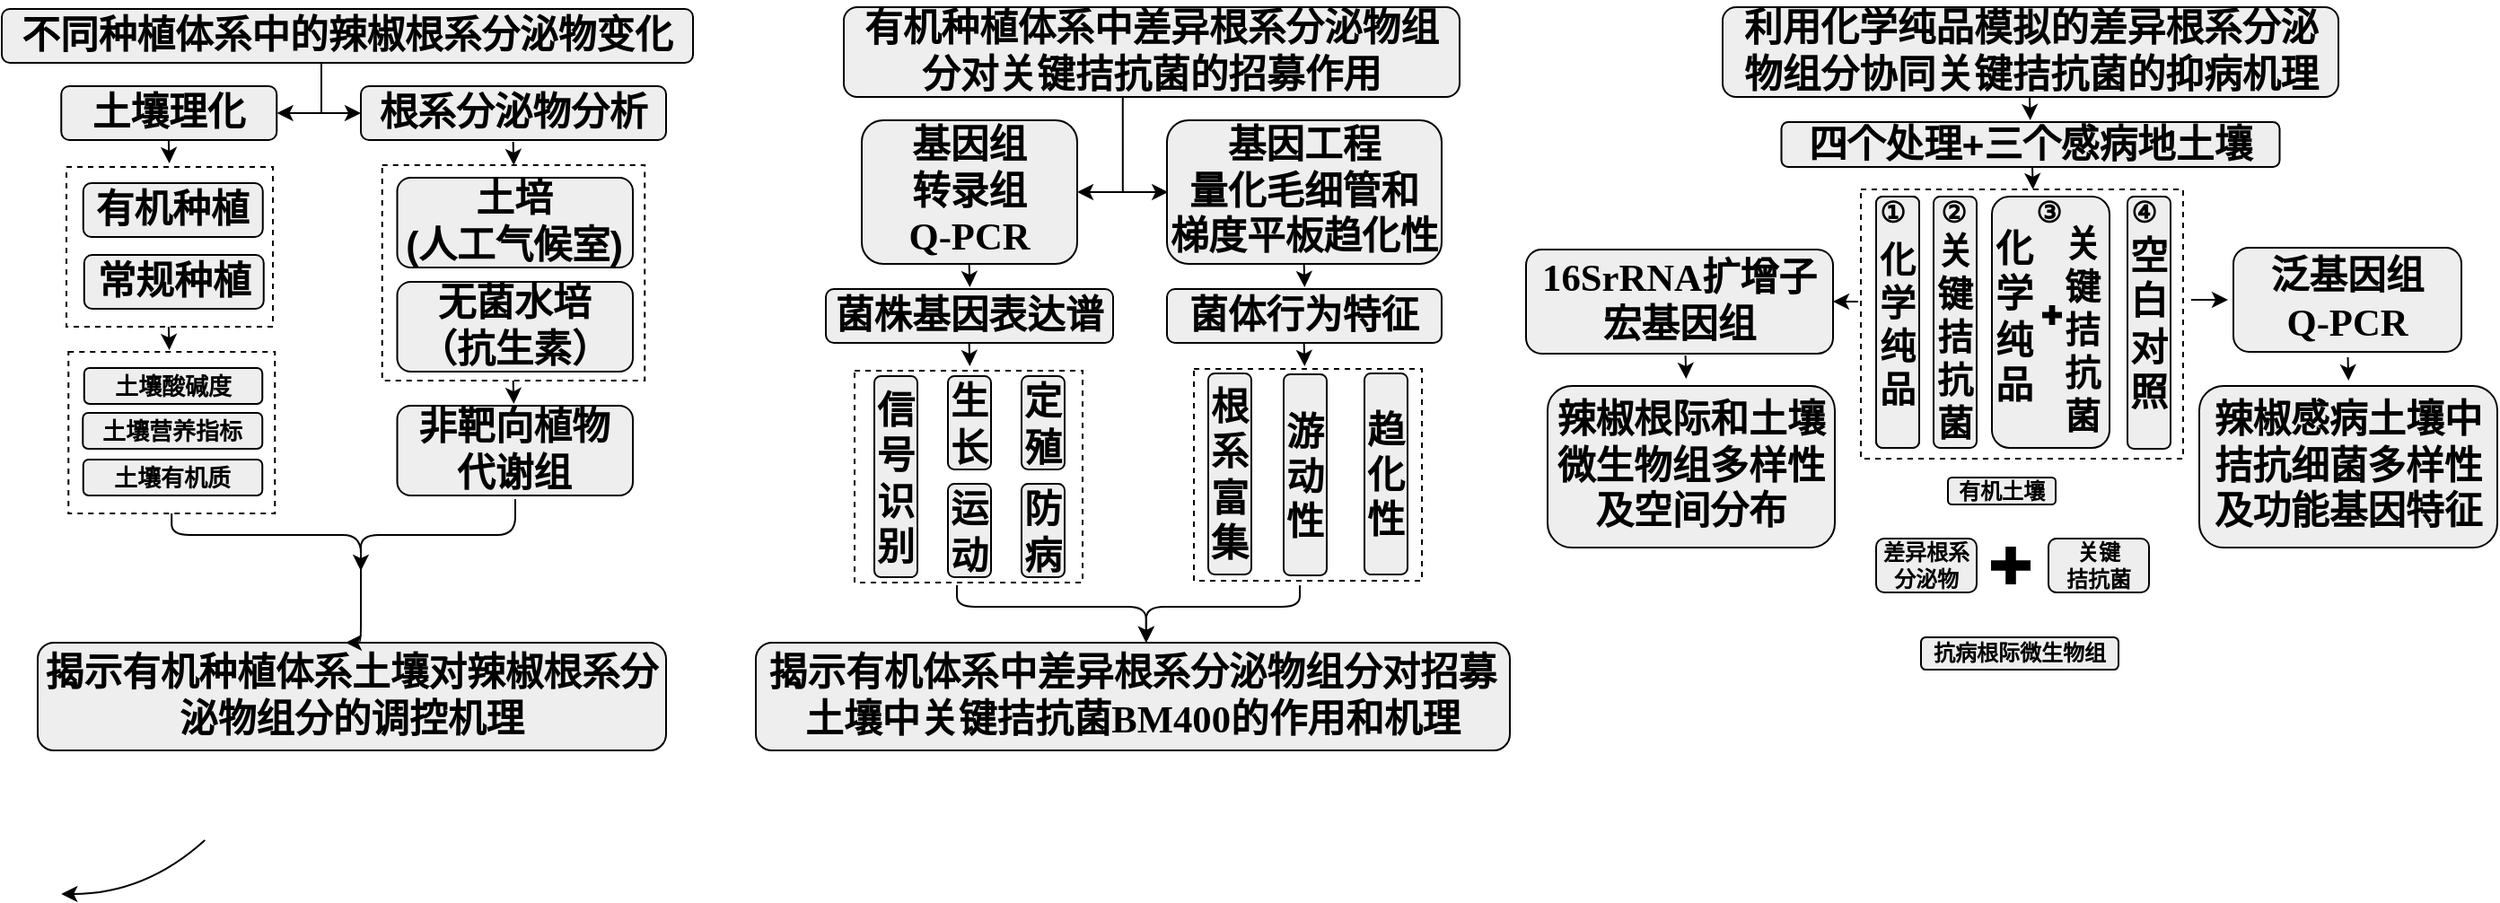 <mxfile version="14.4.3" type="github">
  <diagram id="QDtG73jCpwaWWLSm4ETX" name="第 1 页">
    <mxGraphModel dx="1808" dy="532" grid="1" gridSize="10" guides="1" tooltips="1" connect="1" arrows="1" fold="1" page="1" pageScale="1" pageWidth="827" pageHeight="1169" math="0" shadow="0">
      <root>
        <mxCell id="0" />
        <mxCell id="1" parent="0" />
        <mxCell id="WCuqPz3NQp58f8Igei0k-77" value="0" style="rounded=0;whiteSpace=wrap;html=1;fontFamily=Helvetica;fontSize=21;fontColor=#000000;dashed=1;" vertex="1" parent="1">
          <mxGeometry x="-136" y="510.5" width="127" height="118" as="geometry" />
        </mxCell>
        <mxCell id="WCuqPz3NQp58f8Igei0k-73" value="" style="rounded=0;whiteSpace=wrap;html=1;fontFamily=Helvetica;fontSize=21;fontColor=#000000;dashed=1;" vertex="1" parent="1">
          <mxGeometry x="-325" y="511.5" width="127" height="118" as="geometry" />
        </mxCell>
        <mxCell id="WCuqPz3NQp58f8Igei0k-45" value="" style="rounded=0;whiteSpace=wrap;html=1;fontFamily=Helvetica;fontSize=16;fontColor=#000000;dashed=1;" vertex="1" parent="1">
          <mxGeometry x="-588.12" y="397" width="146.24" height="120" as="geometry" />
        </mxCell>
        <mxCell id="WCuqPz3NQp58f8Igei0k-11" value="&lt;p style=&quot;margin-top: 0pt ; margin-bottom: 0pt ; margin-left: 0in ; direction: ltr ; unicode-bidi: embed ; word-break: normal&quot;&gt;&lt;span style=&quot;font-size: 16pt;&quot;&gt;土培&lt;/span&gt;&lt;/p&gt;&lt;span style=&quot;font-size: 21.333px;&quot;&gt;(人工气候室&lt;/span&gt;&lt;span style=&quot;font-size: 21.333px;&quot;&gt;)&lt;/span&gt;&lt;span style=&quot;font-size: 21.333px;&quot;&gt;&lt;br&gt;&lt;/span&gt;" style="whiteSpace=wrap;html=1;rounded=1;fillColor=#eeeeee;fontFamily=Helvetica;fontStyle=1;" vertex="1" parent="1">
          <mxGeometry x="-579.75" y="404" width="131.25" height="50" as="geometry" />
        </mxCell>
        <mxCell id="WCuqPz3NQp58f8Igei0k-33" value="" style="rounded=0;whiteSpace=wrap;html=1;fontFamily=Helvetica;fontSize=16;fontColor=#000000;dashed=1;" vertex="1" parent="1">
          <mxGeometry x="-762.87" y="501" width="115" height="90" as="geometry" />
        </mxCell>
        <mxCell id="WCuqPz3NQp58f8Igei0k-28" value="" style="rounded=0;whiteSpace=wrap;html=1;fontFamily=Helvetica;fontSize=16;fontColor=#000000;dashed=1;" vertex="1" parent="1">
          <mxGeometry x="-764" y="398" width="115" height="89" as="geometry" />
        </mxCell>
        <mxCell id="WCuqPz3NQp58f8Igei0k-4" value="" style="curved=1;endArrow=classic;html=1;fillColor=#eeeeee;fontFamily=Helvetica;fontStyle=1;" edge="1" parent="1">
          <mxGeometry width="50" height="50" relative="1" as="geometry">
            <mxPoint x="-686.87" y="773" as="sourcePoint" />
            <mxPoint x="-766.87" y="803" as="targetPoint" />
            <Array as="points">
              <mxPoint x="-720" y="803" />
            </Array>
          </mxGeometry>
        </mxCell>
        <mxCell id="WCuqPz3NQp58f8Igei0k-26" value="" style="edgeStyle=orthogonalEdgeStyle;rounded=0;orthogonalLoop=1;jettySize=auto;html=1;fontFamily=Helvetica;fontSize=16;fontColor=#000000;exitX=0.506;exitY=1.003;exitDx=0;exitDy=0;exitPerimeter=0;entryX=0;entryY=0.5;entryDx=0;entryDy=0;" edge="1" parent="1" target="WCuqPz3NQp58f8Igei0k-10">
          <mxGeometry relative="1" as="geometry">
            <mxPoint x="-622.19" y="323.09" as="sourcePoint" />
            <mxPoint x="-598" y="368" as="targetPoint" />
            <Array as="points">
              <mxPoint x="-615" y="323" />
              <mxPoint x="-615" y="313" />
              <mxPoint x="-622" y="313" />
              <mxPoint x="-622" y="368" />
            </Array>
          </mxGeometry>
        </mxCell>
        <mxCell id="WCuqPz3NQp58f8Igei0k-5" value="&lt;p style=&quot;margin-top: 0pt ; margin-bottom: 0pt ; margin-left: 0in ; direction: ltr ; unicode-bidi: embed ; word-break: normal&quot;&gt;&lt;span style=&quot;font-size: 16pt;&quot;&gt;不同&lt;/span&gt;&lt;span style=&quot;font-size: 16pt;&quot;&gt;种植&lt;/span&gt;&lt;span style=&quot;font-size: 16pt;&quot;&gt;体系中&lt;/span&gt;&lt;span style=&quot;font-size: 16pt;&quot;&gt;的&lt;/span&gt;&lt;span style=&quot;font-size: 16pt;&quot;&gt;辣椒&lt;/span&gt;&lt;span style=&quot;font-size: 16pt;&quot;&gt;根系分泌物&lt;/span&gt;&lt;span style=&quot;font-size: 16pt;&quot;&gt;变化&lt;/span&gt;&lt;/p&gt;" style="rounded=1;whiteSpace=wrap;html=1;fillColor=#eeeeee;spacing=2;fontFamily=Helvetica;fontStyle=1;" vertex="1" parent="1">
          <mxGeometry x="-800" y="310" width="385" height="30" as="geometry" />
        </mxCell>
        <mxCell id="WCuqPz3NQp58f8Igei0k-6" value="&lt;p style=&quot;margin-top: 0pt ; margin-bottom: 0pt ; margin-left: 0in ; direction: ltr ; unicode-bidi: embed ; word-break: normal&quot;&gt;&lt;span style=&quot;font-size: 16pt;&quot;&gt;土壤理化&lt;/span&gt;&lt;/p&gt;" style="whiteSpace=wrap;html=1;rounded=1;fillColor=#eeeeee;fontFamily=Helvetica;fontStyle=1;" vertex="1" parent="1">
          <mxGeometry x="-766.87" y="353" width="120" height="30" as="geometry" />
        </mxCell>
        <mxCell id="WCuqPz3NQp58f8Igei0k-8" value="&lt;p style=&quot;margin-top: 0pt ; margin-bottom: 0pt ; margin-left: 0in ; direction: ltr ; unicode-bidi: embed ; word-break: normal&quot;&gt;&lt;font style=&quot;font-size: 21.333px&quot;&gt;有机种植&lt;/font&gt;&lt;/p&gt;" style="whiteSpace=wrap;html=1;rounded=1;fillColor=#eeeeee;fontFamily=Helvetica;fontStyle=1;fontSize=11;" vertex="1" parent="1">
          <mxGeometry x="-754.62" y="407" width="100" height="30" as="geometry" />
        </mxCell>
        <mxCell id="WCuqPz3NQp58f8Igei0k-9" value="&lt;p style=&quot;margin-top: 0pt ; margin-bottom: 0pt ; margin-left: 0in ; direction: ltr ; unicode-bidi: embed ; word-break: normal&quot;&gt;&lt;font style=&quot;font-size: 21.333px&quot;&gt;常规种植&lt;/font&gt;&lt;/p&gt;" style="whiteSpace=wrap;html=1;rounded=1;fillColor=#eeeeee;fontFamily=Helvetica;fontStyle=1;fontSize=11;" vertex="1" parent="1">
          <mxGeometry x="-754.12" y="447" width="100" height="30" as="geometry" />
        </mxCell>
        <mxCell id="WCuqPz3NQp58f8Igei0k-10" value="&lt;p style=&quot;margin-top: 0pt ; margin-bottom: 0pt ; margin-left: 0in ; direction: ltr ; unicode-bidi: embed ; word-break: normal&quot;&gt;&lt;span style=&quot;font-size: 16pt&quot;&gt;根系分泌物分析&lt;/span&gt;&lt;/p&gt;" style="whiteSpace=wrap;html=1;rounded=1;fillColor=#eeeeee;fontFamily=Helvetica;fontStyle=1;" vertex="1" parent="1">
          <mxGeometry x="-600" y="353" width="170" height="30" as="geometry" />
        </mxCell>
        <mxCell id="WCuqPz3NQp58f8Igei0k-12" value="&lt;p style=&quot;margin-top: 0pt ; margin-bottom: 0pt ; margin-left: 0in ; direction: ltr ; unicode-bidi: embed ; word-break: normal&quot;&gt;&lt;span style=&quot;font-size: 16pt;&quot;&gt;无菌水培&lt;/span&gt;&lt;/p&gt;&lt;p style=&quot;margin-top: 0pt ; margin-bottom: 0pt ; margin-left: 0in ; direction: ltr ; unicode-bidi: embed ; word-break: normal&quot;&gt;&lt;span style=&quot;font-size: 16pt;&quot;&gt;（抗生素）&lt;/span&gt;&lt;/p&gt;" style="whiteSpace=wrap;html=1;rounded=1;fillColor=#eeeeee;fontFamily=Helvetica;fontStyle=1;" vertex="1" parent="1">
          <mxGeometry x="-579.75" y="462" width="131.25" height="50" as="geometry" />
        </mxCell>
        <mxCell id="WCuqPz3NQp58f8Igei0k-13" value="&lt;p style=&quot;margin-top: 0pt ; margin-bottom: 0pt ; margin-left: 0in ; direction: ltr ; unicode-bidi: embed ; word-break: normal&quot;&gt;&lt;span style=&quot;font-size: 16pt&quot;&gt;非靶向&lt;/span&gt;&lt;span style=&quot;font-size: 16pt&quot;&gt;植物&lt;/span&gt;&lt;/p&gt;&lt;p style=&quot;margin-top: 0pt ; margin-bottom: 0pt ; margin-left: 0in ; direction: ltr ; unicode-bidi: embed ; word-break: normal&quot;&gt;&lt;span style=&quot;font-size: 16pt&quot;&gt;代谢组&lt;/span&gt;&lt;/p&gt;" style="whiteSpace=wrap;html=1;rounded=1;fillColor=#eeeeee;fontFamily=Helvetica;fontStyle=1;" vertex="1" parent="1">
          <mxGeometry x="-579.75" y="531" width="131.25" height="50" as="geometry" />
        </mxCell>
        <mxCell id="WCuqPz3NQp58f8Igei0k-14" value="&lt;p style=&quot;margin-top: 0pt ; margin-bottom: 0pt ; margin-left: 0in ; direction: ltr ; unicode-bidi: embed ; word-break: normal&quot;&gt;&lt;span style=&quot;font-size: 16pt&quot;&gt;揭示有机种植体系土壤对辣椒根系分泌物组分的调控机理&lt;/span&gt;&lt;/p&gt;" style="whiteSpace=wrap;html=1;rounded=1;fillColor=#eeeeee;fontFamily=Helvetica;fontStyle=1;" vertex="1" parent="1">
          <mxGeometry x="-780" y="663" width="350" height="60" as="geometry" />
        </mxCell>
        <mxCell id="WCuqPz3NQp58f8Igei0k-15" value="&lt;p style=&quot;margin-top: 0pt ; margin-bottom: 0pt ; margin-left: 0in ; direction: ltr ; unicode-bidi: embed ; word-break: normal&quot;&gt;&lt;span style=&quot;font-size: 13px; text-align: left;&quot;&gt;土壤酸碱度&lt;/span&gt;&lt;br&gt;&lt;/p&gt;" style="whiteSpace=wrap;html=1;rounded=1;fillColor=#eeeeee;fontFamily=Helvetica;fontStyle=1;" vertex="1" parent="1">
          <mxGeometry x="-754.12" y="510" width="99.25" height="20" as="geometry" />
        </mxCell>
        <mxCell id="WCuqPz3NQp58f8Igei0k-16" value="&lt;span style=&quot;font-size: 13px; text-align: left;&quot;&gt;土壤营养指标&lt;/span&gt;" style="whiteSpace=wrap;html=1;rounded=1;fillColor=#eeeeee;fontFamily=Helvetica;fontStyle=1;" vertex="1" parent="1">
          <mxGeometry x="-754.87" y="535" width="100" height="20" as="geometry" />
        </mxCell>
        <mxCell id="WCuqPz3NQp58f8Igei0k-17" value="&lt;span style=&quot;font-size: 13px; text-align: left;&quot;&gt;土壤有机质&lt;/span&gt;" style="whiteSpace=wrap;html=1;rounded=1;fillColor=#eeeeee;fontFamily=Helvetica;fontStyle=1;" vertex="1" parent="1">
          <mxGeometry x="-754.62" y="561" width="99.75" height="20" as="geometry" />
        </mxCell>
        <mxCell id="WCuqPz3NQp58f8Igei0k-27" value="" style="endArrow=classic;html=1;fontFamily=Helvetica;fontSize=16;fontColor=#000000;entryX=1.018;entryY=0.566;entryDx=0;entryDy=0;entryPerimeter=0;" edge="1" parent="1">
          <mxGeometry width="50" height="50" relative="1" as="geometry">
            <mxPoint x="-612" y="368" as="sourcePoint" />
            <mxPoint x="-646.71" y="367.98" as="targetPoint" />
            <Array as="points">
              <mxPoint x="-632" y="368" />
            </Array>
          </mxGeometry>
        </mxCell>
        <mxCell id="WCuqPz3NQp58f8Igei0k-46" value="" style="endArrow=classic;html=1;fontFamily=Helvetica;fontSize=16;fontColor=#000000;exitX=0.5;exitY=1;exitDx=0;exitDy=0;entryX=0.5;entryY=0;entryDx=0;entryDy=0;" edge="1" parent="1">
          <mxGeometry width="50" height="50" relative="1" as="geometry">
            <mxPoint x="-515.19" y="384" as="sourcePoint" />
            <mxPoint x="-514.82" y="397" as="targetPoint" />
          </mxGeometry>
        </mxCell>
        <mxCell id="WCuqPz3NQp58f8Igei0k-51" value="" style="endArrow=classic;html=1;fontFamily=Helvetica;fontSize=16;fontColor=#000000;exitX=0.5;exitY=1;exitDx=0;exitDy=0;entryX=0.5;entryY=0;entryDx=0;entryDy=0;" edge="1" parent="1">
          <mxGeometry width="50" height="50" relative="1" as="geometry">
            <mxPoint x="-707.06" y="383" as="sourcePoint" />
            <mxPoint x="-706.69" y="396" as="targetPoint" />
          </mxGeometry>
        </mxCell>
        <mxCell id="WCuqPz3NQp58f8Igei0k-52" value="" style="endArrow=classic;html=1;fontFamily=Helvetica;fontSize=16;fontColor=#000000;exitX=0.5;exitY=1;exitDx=0;exitDy=0;entryX=0.5;entryY=0;entryDx=0;entryDy=0;" edge="1" parent="1">
          <mxGeometry width="50" height="50" relative="1" as="geometry">
            <mxPoint x="-707.06" y="487" as="sourcePoint" />
            <mxPoint x="-706.69" y="500" as="targetPoint" />
          </mxGeometry>
        </mxCell>
        <mxCell id="WCuqPz3NQp58f8Igei0k-53" value="" style="endArrow=classic;html=1;fontFamily=Helvetica;fontSize=16;fontColor=#000000;exitX=0.5;exitY=1;exitDx=0;exitDy=0;entryX=0.5;entryY=0;entryDx=0;entryDy=0;" edge="1" parent="1">
          <mxGeometry width="50" height="50" relative="1" as="geometry">
            <mxPoint x="-515.18" y="517" as="sourcePoint" />
            <mxPoint x="-514.81" y="530" as="targetPoint" />
          </mxGeometry>
        </mxCell>
        <mxCell id="WCuqPz3NQp58f8Igei0k-56" value="" style="edgeStyle=segmentEdgeStyle;endArrow=classic;html=1;fontFamily=Helvetica;fontSize=11;fontColor=#000000;entryX=0.49;entryY=0;entryDx=0;entryDy=0;entryPerimeter=0;" edge="1" parent="1" source="WCuqPz3NQp58f8Igei0k-33" target="WCuqPz3NQp58f8Igei0k-14">
          <mxGeometry width="50" height="50" relative="1" as="geometry">
            <mxPoint x="-680" y="613" as="sourcePoint" />
            <mxPoint x="-610" y="613" as="targetPoint" />
            <Array as="points">
              <mxPoint x="-705" y="603" />
              <mxPoint x="-600" y="603" />
            </Array>
          </mxGeometry>
        </mxCell>
        <mxCell id="WCuqPz3NQp58f8Igei0k-57" value="" style="edgeStyle=segmentEdgeStyle;endArrow=classic;html=1;fontFamily=Helvetica;fontSize=11;fontColor=#000000;" edge="1" parent="1">
          <mxGeometry width="50" height="50" relative="1" as="geometry">
            <mxPoint x="-514" y="583" as="sourcePoint" />
            <mxPoint x="-600" y="623" as="targetPoint" />
            <Array as="points">
              <mxPoint x="-514" y="603" />
              <mxPoint x="-600" y="603" />
            </Array>
          </mxGeometry>
        </mxCell>
        <mxCell id="WCuqPz3NQp58f8Igei0k-58" value="&lt;p style=&quot;margin-top: 0pt ; margin-bottom: 0pt ; margin-left: 0in ; direction: ltr ; unicode-bidi: embed ; word-break: normal&quot;&gt;&lt;span style=&quot;font-size: 16pt&quot;&gt;有机种植体系中&lt;/span&gt;&lt;span style=&quot;font-size: 16pt&quot;&gt;差异根系分泌物组分对关键拮抗菌&lt;/span&gt;&lt;span style=&quot;font-size: 16pt&quot;&gt;的招募作用&lt;/span&gt;&lt;/p&gt;" style="rounded=1;whiteSpace=wrap;html=1;fillColor=#eeeeee;spacing=2;fontFamily=Helvetica;fontStyle=1;" vertex="1" parent="1">
          <mxGeometry x="-331" y="309" width="343" height="50" as="geometry" />
        </mxCell>
        <mxCell id="WCuqPz3NQp58f8Igei0k-59" value="&lt;p style=&quot;margin-top: 0pt ; margin-bottom: 0pt ; margin-left: 0in ; direction: ltr ; unicode-bidi: embed ; word-break: normal&quot;&gt;&lt;span style=&quot;font-size: 16pt&quot;&gt;基因组&lt;/span&gt;&lt;/p&gt;&lt;p style=&quot;margin-top: 0pt ; margin-bottom: 0pt ; margin-left: 0in ; direction: ltr ; unicode-bidi: embed ; word-break: normal&quot;&gt;&lt;span style=&quot;font-size: 16pt&quot;&gt;转录&lt;/span&gt;&lt;span style=&quot;font-size: 16pt&quot;&gt;组&lt;/span&gt;&lt;/p&gt;&lt;p style=&quot;margin-top: 0pt ; margin-bottom: 0pt ; margin-left: 0in ; direction: ltr ; unicode-bidi: embed ; word-break: normal&quot;&gt;&lt;span style=&quot;font-size: 16pt ; font-family: &amp;#34;等线 (正文)&amp;#34;&quot;&gt;Q-PCR&lt;/span&gt;&lt;/p&gt;" style="rounded=1;whiteSpace=wrap;html=1;fillColor=#eeeeee;spacing=2;fontFamily=Helvetica;fontStyle=1;" vertex="1" parent="1">
          <mxGeometry x="-321" y="372" width="120" height="80" as="geometry" />
        </mxCell>
        <mxCell id="WCuqPz3NQp58f8Igei0k-60" value="&lt;p style=&quot;margin-top: 0pt ; margin-bottom: 0pt ; margin-left: 0in ; direction: ltr ; unicode-bidi: embed ; word-break: normal&quot;&gt;&lt;span style=&quot;font-size: 16pt&quot;&gt;菌株基因表达谱&lt;/span&gt;&lt;/p&gt;" style="rounded=1;whiteSpace=wrap;html=1;fillColor=#eeeeee;spacing=2;fontFamily=Helvetica;fontStyle=1;" vertex="1" parent="1">
          <mxGeometry x="-341" y="466" width="160" height="30" as="geometry" />
        </mxCell>
        <mxCell id="WCuqPz3NQp58f8Igei0k-61" value="&lt;p style=&quot;margin-top: 0pt; margin-bottom: 0pt; margin-left: 0in; direction: ltr; unicode-bidi: embed; word-break: normal; font-size: 21px;&quot;&gt;&lt;font style=&quot;font-size: 21px;&quot;&gt;信号识别&lt;/font&gt;&lt;/p&gt;" style="rounded=1;whiteSpace=wrap;html=1;fillColor=#eeeeee;spacing=2;fontFamily=Helvetica;fontStyle=1;fontSize=21;" vertex="1" parent="1">
          <mxGeometry x="-314" y="514.5" width="24" height="112" as="geometry" />
        </mxCell>
        <mxCell id="WCuqPz3NQp58f8Igei0k-62" value="&lt;p style=&quot;margin-top: 0pt; margin-bottom: 0pt; margin-left: 0in; direction: ltr; unicode-bidi: embed; word-break: normal; font-size: 21px;&quot;&gt;&lt;font style=&quot;font-size: 21px;&quot;&gt;生长&lt;/font&gt;&lt;/p&gt;" style="rounded=1;whiteSpace=wrap;html=1;fillColor=#eeeeee;spacing=2;fontFamily=Helvetica;fontStyle=1;fontSize=21;" vertex="1" parent="1">
          <mxGeometry x="-273" y="514.5" width="24" height="52" as="geometry" />
        </mxCell>
        <mxCell id="WCuqPz3NQp58f8Igei0k-63" value="&lt;p style=&quot;margin-top: 0pt; margin-bottom: 0pt; margin-left: 0in; direction: ltr; unicode-bidi: embed; word-break: normal; font-size: 21px;&quot;&gt;&lt;span style=&quot;font-size: 21px;&quot;&gt;运动&lt;/span&gt;&lt;/p&gt;" style="rounded=1;whiteSpace=wrap;html=1;fillColor=#eeeeee;spacing=2;fontFamily=Helvetica;fontStyle=1;fontSize=21;" vertex="1" parent="1">
          <mxGeometry x="-273" y="574.5" width="24" height="52" as="geometry" />
        </mxCell>
        <mxCell id="WCuqPz3NQp58f8Igei0k-64" value="&lt;p style=&quot;margin-top: 0pt; margin-bottom: 0pt; margin-left: 0in; direction: ltr; unicode-bidi: embed; word-break: normal; font-size: 21px;&quot;&gt;&lt;font style=&quot;font-size: 21px;&quot;&gt;定殖&lt;/font&gt;&lt;/p&gt;" style="rounded=1;whiteSpace=wrap;html=1;fillColor=#eeeeee;spacing=2;fontFamily=Helvetica;fontStyle=1;fontSize=21;" vertex="1" parent="1">
          <mxGeometry x="-232" y="514.5" width="24" height="52" as="geometry" />
        </mxCell>
        <mxCell id="WCuqPz3NQp58f8Igei0k-65" value="&lt;p style=&quot;margin-top: 0pt; margin-bottom: 0pt; margin-left: 0in; direction: ltr; unicode-bidi: embed; word-break: normal; font-size: 21px;&quot;&gt;&lt;span style=&quot;font-size: 21px;&quot;&gt;防病&lt;/span&gt;&lt;/p&gt;" style="rounded=1;whiteSpace=wrap;html=1;fillColor=#eeeeee;spacing=2;fontFamily=Helvetica;fontStyle=1;fontSize=21;" vertex="1" parent="1">
          <mxGeometry x="-232" y="574.5" width="24" height="52" as="geometry" />
        </mxCell>
        <mxCell id="WCuqPz3NQp58f8Igei0k-66" value="&lt;p style=&quot;margin-top: 0pt ; margin-bottom: 0pt ; margin-left: 0in ; direction: ltr ; unicode-bidi: embed ; word-break: normal&quot;&gt;&lt;span style=&quot;font-size: 16pt&quot;&gt;基因工程&lt;/span&gt;&lt;/p&gt;&lt;p style=&quot;margin-top: 0pt ; margin-bottom: 0pt ; margin-left: 0in ; direction: ltr ; unicode-bidi: embed ; word-break: normal&quot;&gt;&lt;span style=&quot;font-size: 16pt&quot;&gt;量化毛细管&lt;/span&gt;&lt;span style=&quot;font-size: 16pt&quot;&gt;和&lt;/span&gt;&lt;/p&gt;&lt;p style=&quot;margin-top: 0pt ; margin-bottom: 0pt ; margin-left: 0in ; direction: ltr ; unicode-bidi: embed ; word-break: normal&quot;&gt;&lt;span style=&quot;font-size: 16pt&quot;&gt;梯度平板&lt;/span&gt;&lt;span style=&quot;font-size: 16pt&quot;&gt;趋化性&lt;/span&gt;&lt;/p&gt;" style="rounded=1;whiteSpace=wrap;html=1;fillColor=#eeeeee;spacing=2;fontFamily=Helvetica;fontStyle=1;" vertex="1" parent="1">
          <mxGeometry x="-151" y="372" width="153" height="80" as="geometry" />
        </mxCell>
        <mxCell id="WCuqPz3NQp58f8Igei0k-67" value="&lt;p style=&quot;margin-top: 0pt ; margin-bottom: 0pt ; margin-left: 0in ; direction: ltr ; unicode-bidi: embed ; word-break: normal&quot;&gt;&lt;span style=&quot;font-size: 16pt&quot;&gt;菌体行为特征&lt;/span&gt;&lt;/p&gt;" style="rounded=1;whiteSpace=wrap;html=1;fillColor=#eeeeee;spacing=2;fontFamily=Helvetica;fontStyle=1;" vertex="1" parent="1">
          <mxGeometry x="-151" y="466" width="153" height="30" as="geometry" />
        </mxCell>
        <mxCell id="WCuqPz3NQp58f8Igei0k-68" value="&lt;p style=&quot;margin-top: 0pt; margin-bottom: 0pt; margin-left: 0in; direction: ltr; unicode-bidi: embed; word-break: normal; font-size: 21px;&quot;&gt;&lt;font style=&quot;font-size: 21px;&quot;&gt;根&lt;/font&gt;&lt;/p&gt;&lt;p style=&quot;margin-top: 0pt; margin-bottom: 0pt; margin-left: 0in; direction: ltr; unicode-bidi: embed; word-break: normal; font-size: 21px;&quot;&gt;&lt;font style=&quot;font-size: 21px;&quot;&gt;系&lt;/font&gt;&lt;/p&gt;&lt;p style=&quot;margin-top: 0pt; margin-bottom: 0pt; margin-left: 0in; direction: ltr; unicode-bidi: embed; word-break: normal; font-size: 21px;&quot;&gt;&lt;font style=&quot;font-size: 21px;&quot;&gt;富&lt;/font&gt;&lt;/p&gt;&lt;p style=&quot;margin-top: 0pt; margin-bottom: 0pt; margin-left: 0in; direction: ltr; unicode-bidi: embed; word-break: normal; font-size: 21px;&quot;&gt;&lt;font style=&quot;font-size: 21px;&quot;&gt;集&lt;/font&gt;&lt;/p&gt;" style="rounded=1;whiteSpace=wrap;html=1;fillColor=#eeeeee;spacing=2;fontFamily=Helvetica;fontStyle=1;fontSize=21;" vertex="1" parent="1">
          <mxGeometry x="-128" y="513" width="24" height="112" as="geometry" />
        </mxCell>
        <mxCell id="WCuqPz3NQp58f8Igei0k-69" value="&lt;p style=&quot;margin-top: 0pt; margin-bottom: 0pt; margin-left: 0in; direction: ltr; unicode-bidi: embed; word-break: normal; font-size: 21px;&quot;&gt;&lt;font style=&quot;font-size: 21px;&quot;&gt;游动性&lt;/font&gt;&lt;/p&gt;" style="rounded=1;whiteSpace=wrap;html=1;fillColor=#eeeeee;spacing=2;fontFamily=Helvetica;fontStyle=1;fontSize=21;" vertex="1" parent="1">
          <mxGeometry x="-86" y="513.5" width="24" height="112" as="geometry" />
        </mxCell>
        <mxCell id="WCuqPz3NQp58f8Igei0k-70" value="&lt;p style=&quot;margin-top: 0pt; margin-bottom: 0pt; margin-left: 0in; direction: ltr; unicode-bidi: embed; word-break: normal; font-size: 21px;&quot;&gt;&lt;font style=&quot;font-size: 21px;&quot;&gt;趋化性&lt;/font&gt;&lt;/p&gt;" style="rounded=1;whiteSpace=wrap;html=1;fillColor=#eeeeee;spacing=2;fontFamily=Helvetica;fontStyle=1;fontSize=21;" vertex="1" parent="1">
          <mxGeometry x="-41" y="513" width="24" height="112" as="geometry" />
        </mxCell>
        <mxCell id="WCuqPz3NQp58f8Igei0k-78" value="" style="edgeStyle=orthogonalEdgeStyle;rounded=0;orthogonalLoop=1;jettySize=auto;html=1;fontFamily=Helvetica;fontSize=16;fontColor=#000000;entryX=0.004;entryY=0.488;entryDx=0;entryDy=0;entryPerimeter=0;exitX=0.453;exitY=1;exitDx=0;exitDy=0;exitPerimeter=0;" edge="1" parent="1" source="WCuqPz3NQp58f8Igei0k-58" target="WCuqPz3NQp58f8Igei0k-66">
          <mxGeometry relative="1" as="geometry">
            <mxPoint x="-176" y="367" as="sourcePoint" />
            <mxPoint x="-155" y="412" as="targetPoint" />
            <Array as="points">
              <mxPoint x="-176" y="412" />
              <mxPoint x="-150" y="412" />
            </Array>
          </mxGeometry>
        </mxCell>
        <mxCell id="WCuqPz3NQp58f8Igei0k-79" value="" style="endArrow=classic;html=1;fontFamily=Helvetica;fontSize=16;fontColor=#000000;entryX=1.018;entryY=0.566;entryDx=0;entryDy=0;entryPerimeter=0;" edge="1" parent="1">
          <mxGeometry width="50" height="50" relative="1" as="geometry">
            <mxPoint x="-166.29" y="412.02" as="sourcePoint" />
            <mxPoint x="-201" y="412" as="targetPoint" />
            <Array as="points">
              <mxPoint x="-186.29" y="412.02" />
            </Array>
          </mxGeometry>
        </mxCell>
        <mxCell id="WCuqPz3NQp58f8Igei0k-81" value="" style="endArrow=classic;html=1;fontFamily=Helvetica;fontSize=16;fontColor=#000000;exitX=0.5;exitY=1;exitDx=0;exitDy=0;entryX=0.5;entryY=0;entryDx=0;entryDy=0;" edge="1" parent="1">
          <mxGeometry width="50" height="50" relative="1" as="geometry">
            <mxPoint x="-261.18" y="452" as="sourcePoint" />
            <mxPoint x="-260.81" y="465" as="targetPoint" />
          </mxGeometry>
        </mxCell>
        <mxCell id="WCuqPz3NQp58f8Igei0k-82" value="" style="endArrow=classic;html=1;fontFamily=Helvetica;fontSize=16;fontColor=#000000;exitX=0.5;exitY=1;exitDx=0;exitDy=0;entryX=0.5;entryY=0;entryDx=0;entryDy=0;" edge="1" parent="1">
          <mxGeometry width="50" height="50" relative="1" as="geometry">
            <mxPoint x="-74.69" y="452" as="sourcePoint" />
            <mxPoint x="-74.32" y="465" as="targetPoint" />
          </mxGeometry>
        </mxCell>
        <mxCell id="WCuqPz3NQp58f8Igei0k-84" value="" style="endArrow=classic;html=1;fontFamily=Helvetica;fontSize=16;fontColor=#000000;exitX=0.5;exitY=1;exitDx=0;exitDy=0;entryX=0.5;entryY=0;entryDx=0;entryDy=0;" edge="1" parent="1">
          <mxGeometry width="50" height="50" relative="1" as="geometry">
            <mxPoint x="-261.19" y="496" as="sourcePoint" />
            <mxPoint x="-260.82" y="509" as="targetPoint" />
          </mxGeometry>
        </mxCell>
        <mxCell id="WCuqPz3NQp58f8Igei0k-85" value="" style="endArrow=classic;html=1;fontFamily=Helvetica;fontSize=16;fontColor=#000000;exitX=0.5;exitY=1;exitDx=0;exitDy=0;entryX=0.5;entryY=0;entryDx=0;entryDy=0;" edge="1" parent="1">
          <mxGeometry width="50" height="50" relative="1" as="geometry">
            <mxPoint x="-74.69" y="496.0" as="sourcePoint" />
            <mxPoint x="-74.32" y="509" as="targetPoint" />
          </mxGeometry>
        </mxCell>
        <mxCell id="WCuqPz3NQp58f8Igei0k-86" value="" style="edgeStyle=segmentEdgeStyle;endArrow=classic;html=1;fontFamily=Helvetica;fontSize=11;fontColor=#000000;entryX=0.49;entryY=0;entryDx=0;entryDy=0;entryPerimeter=0;" edge="1" parent="1">
          <mxGeometry width="50" height="50" relative="1" as="geometry">
            <mxPoint x="-267.997" y="631" as="sourcePoint" />
            <mxPoint x="-162.58" y="663" as="targetPoint" />
            <Array as="points">
              <mxPoint x="-267.58" y="643" />
              <mxPoint x="-162.58" y="643" />
            </Array>
          </mxGeometry>
        </mxCell>
        <mxCell id="WCuqPz3NQp58f8Igei0k-87" value="" style="edgeStyle=segmentEdgeStyle;endArrow=classic;html=1;fontFamily=Helvetica;fontSize=11;fontColor=#000000;" edge="1" parent="1">
          <mxGeometry width="50" height="50" relative="1" as="geometry">
            <mxPoint x="-77" y="631" as="sourcePoint" />
            <mxPoint x="-162.58" y="663" as="targetPoint" />
            <Array as="points">
              <mxPoint x="-77" y="643" />
              <mxPoint x="-163" y="643" />
            </Array>
          </mxGeometry>
        </mxCell>
        <mxCell id="WCuqPz3NQp58f8Igei0k-88" value="&lt;p style=&quot;margin-top: 0pt ; margin-bottom: 0pt ; margin-left: 0in ; direction: ltr ; unicode-bidi: embed ; word-break: normal&quot;&gt;&lt;span style=&quot;font-size: 16pt&quot;&gt;揭示有机&lt;/span&gt;&lt;span style=&quot;font-size: 16pt&quot;&gt;体系中&lt;/span&gt;&lt;span style=&quot;font-size: 16pt&quot;&gt;差异根系分泌物组分对招募土壤中关键拮抗&lt;/span&gt;&lt;span style=&quot;font-size: 16pt&quot;&gt;菌&lt;/span&gt;&lt;span style=&quot;font-size: 16pt ; font-family: &amp;#34;等线 (正文)&amp;#34;&quot;&gt;BM400&lt;/span&gt;&lt;span style=&quot;font-size: 16pt&quot;&gt;的作用和机理&lt;/span&gt;&lt;/p&gt;" style="whiteSpace=wrap;html=1;rounded=1;fillColor=#eeeeee;fontFamily=Helvetica;fontStyle=1;" vertex="1" parent="1">
          <mxGeometry x="-380" y="663" width="420" height="60" as="geometry" />
        </mxCell>
        <mxCell id="WCuqPz3NQp58f8Igei0k-89" value="&lt;p style=&quot;margin-top: 0pt ; margin-bottom: 0pt ; margin-left: 0in ; direction: ltr ; unicode-bidi: embed ; word-break: normal&quot;&gt;&lt;span style=&quot;font-size: 16pt&quot;&gt;利用&lt;/span&gt;&lt;span style=&quot;font-size: 16pt&quot;&gt;化学&lt;/span&gt;&lt;span style=&quot;font-size: 16pt&quot;&gt;纯品&lt;/span&gt;&lt;span style=&quot;font-size: 16pt&quot;&gt;模拟&lt;/span&gt;&lt;span style=&quot;font-size: 16pt&quot;&gt;的&lt;/span&gt;&lt;span style=&quot;font-size: 16pt&quot;&gt;差异&lt;/span&gt;&lt;span style=&quot;font-size: 16pt&quot;&gt;根系分泌物组分&lt;/span&gt;&lt;span style=&quot;font-size: 16pt&quot;&gt;协同&lt;/span&gt;&lt;span style=&quot;font-size: 16pt&quot;&gt;关键拮抗菌&lt;/span&gt;&lt;span style=&quot;font-size: 16pt&quot;&gt;的抑病机理&lt;/span&gt;&lt;/p&gt;" style="rounded=1;whiteSpace=wrap;html=1;fillColor=#eeeeee;spacing=2;fontFamily=Helvetica;fontStyle=1;" vertex="1" parent="1">
          <mxGeometry x="158.5" y="309" width="343" height="50" as="geometry" />
        </mxCell>
        <mxCell id="WCuqPz3NQp58f8Igei0k-91" value="&lt;p style=&quot;margin-top: 0pt ; margin-bottom: 0pt ; margin-left: 0in ; direction: ltr ; unicode-bidi: embed ; word-break: normal&quot;&gt;&lt;span style=&quot;font-size: 16pt&quot;&gt;四个处理+三个感病地土壤&lt;/span&gt;&lt;/p&gt;" style="rounded=1;whiteSpace=wrap;html=1;fillColor=#eeeeee;spacing=2;fontFamily=Helvetica;fontStyle=1;" vertex="1" parent="1">
          <mxGeometry x="191.25" y="373" width="277.5" height="25" as="geometry" />
        </mxCell>
        <mxCell id="WCuqPz3NQp58f8Igei0k-119" value="" style="group" vertex="1" connectable="0" parent="1">
          <mxGeometry x="244" y="406.5" width="180" height="150" as="geometry" />
        </mxCell>
        <mxCell id="WCuqPz3NQp58f8Igei0k-137" value="" style="rounded=0;whiteSpace=wrap;html=1;fontFamily=Helvetica;fontSize=21;fontColor=#000000;dashed=1;" vertex="1" parent="WCuqPz3NQp58f8Igei0k-119">
          <mxGeometry x="-8.5" y="4" width="179.5" height="150" as="geometry" />
        </mxCell>
        <mxCell id="WCuqPz3NQp58f8Igei0k-116" value="" style="rounded=1;whiteSpace=wrap;html=1;fontFamily=Helvetica;fontSize=16;fontColor=#000000;align=center;fillColor=#EEEEEE;" vertex="1" parent="WCuqPz3NQp58f8Igei0k-119">
          <mxGeometry x="64.5" y="8" width="65.5" height="140" as="geometry" />
        </mxCell>
        <mxCell id="WCuqPz3NQp58f8Igei0k-96" value="空白对照" style="rounded=1;whiteSpace=wrap;fillColor=#eeeeee;spacing=2;fontFamily=Helvetica;fontStyle=1;fontSize=21;" vertex="1" parent="WCuqPz3NQp58f8Igei0k-119">
          <mxGeometry x="140" y="8" width="24" height="140.5" as="geometry" />
        </mxCell>
        <mxCell id="WCuqPz3NQp58f8Igei0k-98" value="关键拮抗菌" style="rounded=1;whiteSpace=wrap;fillColor=#eeeeee;spacing=2;fontFamily=Helvetica;fontStyle=1;html=1;fontSize=20;verticalAlign=bottom;" vertex="1" parent="WCuqPz3NQp58f8Igei0k-119">
          <mxGeometry x="32" y="8" width="24" height="140" as="geometry" />
        </mxCell>
        <mxCell id="WCuqPz3NQp58f8Igei0k-99" value="化学纯品" style="rounded=1;whiteSpace=wrap;fillColor=#eeeeee;spacing=2;fontFamily=Helvetica;fontStyle=1;horizontal=1;html=1;fontSize=21;align=center;" vertex="1" parent="WCuqPz3NQp58f8Igei0k-119">
          <mxGeometry y="8" width="24" height="140" as="geometry" />
        </mxCell>
        <mxCell id="WCuqPz3NQp58f8Igei0k-104" value="化学纯品" style="rounded=1;whiteSpace=wrap;spacing=2;fontFamily=Helvetica;fontStyle=1;horizontal=1;html=1;fontSize=21;fillColor=none;strokeColor=none;" vertex="1" parent="WCuqPz3NQp58f8Igei0k-119">
          <mxGeometry x="64.5" y="9" width="24" height="130" as="geometry" />
        </mxCell>
        <mxCell id="WCuqPz3NQp58f8Igei0k-108" value="&lt;span style=&quot;font-size: 16px; color: black; font-weight: bold;&quot;&gt;②&lt;/span&gt;" style="text;whiteSpace=wrap;html=1;fontSize=16;fontFamily=Helvetica;fontColor=#000000;" vertex="1" parent="WCuqPz3NQp58f8Igei0k-119">
          <mxGeometry x="34" width="40" height="40" as="geometry" />
        </mxCell>
        <mxCell id="WCuqPz3NQp58f8Igei0k-109" value="化学纯品" style="rounded=1;whiteSpace=wrap;fillColor=#eeeeee;spacing=2;fontFamily=Helvetica;fontStyle=1;horizontal=1;html=1;fontSize=20;align=center;" vertex="1" parent="WCuqPz3NQp58f8Igei0k-119">
          <mxGeometry y="8" width="24" height="140" as="geometry" />
        </mxCell>
        <mxCell id="WCuqPz3NQp58f8Igei0k-111" value="关键拮抗菌" style="rounded=1;whiteSpace=wrap;spacing=2;fontFamily=Helvetica;fontStyle=1;html=1;fontSize=20;fillColor=none;verticalAlign=bottom;strokeColor=none;" vertex="1" parent="WCuqPz3NQp58f8Igei0k-119">
          <mxGeometry x="103" y="14" width="24" height="130" as="geometry" />
        </mxCell>
        <mxCell id="WCuqPz3NQp58f8Igei0k-112" value="&lt;p style=&quot;margin-top: 0pt; margin-bottom: 0pt; margin-left: 0in; text-align: left; direction: ltr; unicode-bidi: embed; word-break: normal; font-size: 16px;&quot;&gt;&lt;span style=&quot;font-size: 16px; color: black; font-weight: bold;&quot;&gt;①&lt;/span&gt;&lt;/p&gt;" style="text;whiteSpace=wrap;html=1;fontSize=16;fontFamily=Helvetica;fontColor=#000000;" vertex="1" parent="WCuqPz3NQp58f8Igei0k-119">
          <mxGeometry width="40" height="40" as="geometry" />
        </mxCell>
        <mxCell id="WCuqPz3NQp58f8Igei0k-113" value="" style="shape=cross;whiteSpace=wrap;html=1;fontFamily=Helvetica;fontSize=16;fontColor=#000000;align=center;fillColor=#000000;size=0.239;" vertex="1" parent="WCuqPz3NQp58f8Igei0k-119">
          <mxGeometry x="93" y="69" width="10" height="10" as="geometry" />
        </mxCell>
        <mxCell id="WCuqPz3NQp58f8Igei0k-117" value="&lt;p style=&quot;margin-top: 0pt ; margin-bottom: 0pt ; margin-left: 0in ; text-align: center ; direction: ltr ; unicode-bidi: embed ; word-break: normal&quot;&gt;&lt;span style=&quot;color: black ; font-weight: bold&quot;&gt;&lt;font style=&quot;font-size: 16px&quot;&gt;③&lt;/font&gt;&lt;/span&gt;&lt;/p&gt;" style="text;whiteSpace=wrap;html=1;fontSize=16;fontFamily=Helvetica;fontColor=#000000;rotation=0;" vertex="1" parent="WCuqPz3NQp58f8Igei0k-119">
          <mxGeometry x="87" width="40" height="40" as="geometry" />
        </mxCell>
        <mxCell id="WCuqPz3NQp58f8Igei0k-118" value="&lt;span style=&quot;color: black ; font-weight: bold&quot;&gt;&lt;font style=&quot;font-size: 16px&quot;&gt;④&lt;/font&gt;&lt;/span&gt;" style="text;whiteSpace=wrap;html=1;fontSize=16;fontFamily=Helvetica;fontColor=#000000;" vertex="1" parent="WCuqPz3NQp58f8Igei0k-119">
          <mxGeometry x="140" width="40" height="40" as="geometry" />
        </mxCell>
        <mxCell id="WCuqPz3NQp58f8Igei0k-141" value="" style="endArrow=classic;html=1;fontFamily=Helvetica;fontSize=16;fontColor=#000000;exitX=0.5;exitY=1;exitDx=0;exitDy=0;entryX=0.5;entryY=0;entryDx=0;entryDy=0;" edge="1" parent="WCuqPz3NQp58f8Igei0k-119">
          <mxGeometry width="50" height="50" relative="1" as="geometry">
            <mxPoint x="87.0" y="-9" as="sourcePoint" />
            <mxPoint x="87.37" y="4" as="targetPoint" />
          </mxGeometry>
        </mxCell>
        <mxCell id="WCuqPz3NQp58f8Igei0k-120" value="&lt;p style=&quot;margin-top: 0pt ; margin-bottom: 0pt ; margin-left: 0in ; direction: ltr ; unicode-bidi: embed ; word-break: normal&quot;&gt;&lt;span style=&quot;font-size: 16pt ; font-family: &amp;#34;等线 (正文)&amp;#34;&quot;&gt;16S&lt;/span&gt;&lt;span style=&quot;font-size: 16pt ; font-family: &amp;#34;等线 (正文)&amp;#34;&quot;&gt;rRNA&lt;/span&gt;&lt;span style=&quot;font-size: 16pt&quot;&gt;扩增子&lt;/span&gt;&lt;/p&gt;&lt;p style=&quot;margin-top: 0pt ; margin-bottom: 0pt ; margin-left: 0in ; direction: ltr ; unicode-bidi: embed ; word-break: normal&quot;&gt;&lt;span style=&quot;font-size: 16pt&quot;&gt;宏基因组&lt;/span&gt;&lt;/p&gt;" style="rounded=1;whiteSpace=wrap;html=1;fillColor=#eeeeee;spacing=2;fontFamily=Helvetica;fontStyle=1;" vertex="1" parent="1">
          <mxGeometry x="49" y="444" width="171" height="58" as="geometry" />
        </mxCell>
        <mxCell id="WCuqPz3NQp58f8Igei0k-121" value="&lt;p style=&quot;margin-top: 0pt ; margin-bottom: 0pt ; margin-left: 0in ; direction: ltr ; unicode-bidi: embed ; word-break: normal&quot;&gt;&lt;span style=&quot;font-size: 16pt&quot;&gt;泛&lt;/span&gt;&lt;span style=&quot;font-size: 16pt&quot;&gt;基因组&lt;/span&gt;&lt;/p&gt;&lt;p style=&quot;margin-top: 0pt ; margin-bottom: 0pt ; margin-left: 0in ; direction: ltr ; unicode-bidi: embed ; word-break: normal&quot;&gt;&lt;span style=&quot;font-size: 16pt ; font-family: &amp;#34;等线 (正文)&amp;#34;&quot;&gt;Q-PCR&lt;/span&gt;&lt;/p&gt;" style="rounded=1;whiteSpace=wrap;html=1;fillColor=#eeeeee;spacing=2;fontFamily=Helvetica;fontStyle=1;" vertex="1" parent="1">
          <mxGeometry x="443" y="443" width="127" height="58" as="geometry" />
        </mxCell>
        <mxCell id="WCuqPz3NQp58f8Igei0k-122" value="&lt;p style=&quot;margin-top: 0pt ; margin-bottom: 0pt ; margin-left: 0in ; direction: ltr ; unicode-bidi: embed ; word-break: normal&quot;&gt;&lt;span style=&quot;font-size: 16pt&quot;&gt;辣椒根际和土壤微生物组多样性及空间&lt;/span&gt;&lt;span style=&quot;font-size: 16pt&quot;&gt;分布&lt;/span&gt;&lt;/p&gt;" style="rounded=1;whiteSpace=wrap;html=1;fillColor=#eeeeee;spacing=2;fontFamily=Helvetica;fontStyle=1;" vertex="1" parent="1">
          <mxGeometry x="61" y="520" width="160" height="90" as="geometry" />
        </mxCell>
        <mxCell id="WCuqPz3NQp58f8Igei0k-123" value="&lt;p style=&quot;margin-top: 0pt ; margin-bottom: 0pt ; margin-left: 0in ; direction: ltr ; unicode-bidi: embed ; word-break: normal&quot;&gt;&lt;span style=&quot;font-size: 16pt&quot;&gt;辣椒感病土壤中拮抗细菌多样性及功能基因特征&lt;/span&gt;&lt;/p&gt;" style="rounded=1;whiteSpace=wrap;html=1;fillColor=#eeeeee;spacing=2;fontFamily=Helvetica;fontStyle=1;" vertex="1" parent="1">
          <mxGeometry x="424" y="520" width="166" height="90" as="geometry" />
        </mxCell>
        <mxCell id="WCuqPz3NQp58f8Igei0k-125" value="&lt;p style=&quot;margin-top: 0pt ; margin-bottom: 0pt ; margin-left: 0in ; direction: ltr ; unicode-bidi: embed ; word-break: normal ; font-size: 12px&quot;&gt;&lt;span style=&quot;font-size: 12px&quot;&gt;有机土壤&lt;/span&gt;&lt;/p&gt;" style="rounded=1;whiteSpace=wrap;html=1;fillColor=#eeeeee;spacing=2;fontFamily=Helvetica;fontStyle=1;fontSize=12;" vertex="1" parent="1">
          <mxGeometry x="284" y="571" width="60" height="15" as="geometry" />
        </mxCell>
        <mxCell id="WCuqPz3NQp58f8Igei0k-126" value="&lt;p style=&quot;margin-top: 0pt; margin-bottom: 0pt; margin-left: 0in; direction: ltr; unicode-bidi: embed; word-break: normal; font-size: 12px;&quot;&gt;&lt;span style=&quot;font-size: 12px;&quot;&gt;差异根系分泌物&lt;/span&gt;&lt;/p&gt;" style="rounded=1;whiteSpace=wrap;html=1;fillColor=#eeeeee;spacing=2;fontFamily=Helvetica;fontStyle=1;fontSize=12;" vertex="1" parent="1">
          <mxGeometry x="244" y="605" width="56" height="30" as="geometry" />
        </mxCell>
        <mxCell id="WCuqPz3NQp58f8Igei0k-127" value="&lt;p style=&quot;margin-top: 0pt ; margin-bottom: 0pt ; margin-left: 0in ; direction: ltr ; unicode-bidi: embed ; word-break: normal ; font-size: 12px&quot;&gt;&lt;span style=&quot;font-size: 12px&quot;&gt;关键&lt;/span&gt;&lt;/p&gt;&lt;p style=&quot;margin-top: 0pt ; margin-bottom: 0pt ; margin-left: 0in ; direction: ltr ; unicode-bidi: embed ; word-break: normal ; font-size: 12px&quot;&gt;&lt;span style=&quot;font-size: 12px&quot;&gt;拮抗菌&lt;/span&gt;&lt;/p&gt;" style="rounded=1;whiteSpace=wrap;html=1;fillColor=#eeeeee;spacing=2;fontFamily=Helvetica;fontStyle=1;fontSize=12;" vertex="1" parent="1">
          <mxGeometry x="340" y="605" width="56" height="30" as="geometry" />
        </mxCell>
        <mxCell id="WCuqPz3NQp58f8Igei0k-132" value="" style="shape=cross;whiteSpace=wrap;html=1;fontFamily=Helvetica;fontSize=16;fontColor=#000000;align=center;fillColor=#000000;size=0.239;" vertex="1" parent="1">
          <mxGeometry x="308.5" y="610" width="21" height="20" as="geometry" />
        </mxCell>
        <mxCell id="WCuqPz3NQp58f8Igei0k-136" value="&lt;p style=&quot;margin-top: 0pt ; margin-bottom: 0pt ; margin-left: 0in ; direction: ltr ; unicode-bidi: embed ; word-break: normal ; font-size: 12px&quot;&gt;&lt;span style=&quot;font-size: 12px&quot;&gt;抗病根际微生物组&lt;/span&gt;&lt;/p&gt;" style="rounded=1;whiteSpace=wrap;html=1;fillColor=#eeeeee;spacing=2;fontFamily=Helvetica;fontStyle=1;fontSize=12;" vertex="1" parent="1">
          <mxGeometry x="269" y="660" width="110" height="18" as="geometry" />
        </mxCell>
        <mxCell id="WCuqPz3NQp58f8Igei0k-139" value="" style="endArrow=classic;html=1;fontFamily=Helvetica;fontSize=16;fontColor=#000000;exitX=0.5;exitY=1;exitDx=0;exitDy=0;entryX=0.5;entryY=0;entryDx=0;entryDy=0;" edge="1" parent="1">
          <mxGeometry width="50" height="50" relative="1" as="geometry">
            <mxPoint x="137.81" y="503" as="sourcePoint" />
            <mxPoint x="138.18" y="516" as="targetPoint" />
          </mxGeometry>
        </mxCell>
        <mxCell id="WCuqPz3NQp58f8Igei0k-140" value="" style="endArrow=classic;html=1;fontFamily=Helvetica;fontSize=16;fontColor=#000000;exitX=0.5;exitY=1;exitDx=0;exitDy=0;entryX=0.5;entryY=0;entryDx=0;entryDy=0;" edge="1" parent="1">
          <mxGeometry width="50" height="50" relative="1" as="geometry">
            <mxPoint x="329.5" y="359" as="sourcePoint" />
            <mxPoint x="329.87" y="372" as="targetPoint" />
          </mxGeometry>
        </mxCell>
        <mxCell id="WCuqPz3NQp58f8Igei0k-142" value="" style="endArrow=classic;html=1;fontFamily=Helvetica;fontSize=16;fontColor=#000000;exitX=0.003;exitY=0.417;exitDx=0;exitDy=0;exitPerimeter=0;" edge="1" parent="1">
          <mxGeometry width="50" height="50" relative="1" as="geometry">
            <mxPoint x="234.039" y="473.05" as="sourcePoint" />
            <mxPoint x="220" y="473" as="targetPoint" />
            <Array as="points">
              <mxPoint x="220" y="473" />
            </Array>
          </mxGeometry>
        </mxCell>
        <mxCell id="WCuqPz3NQp58f8Igei0k-143" value="" style="endArrow=classic;html=1;fontFamily=Helvetica;fontSize=16;fontColor=#000000;exitX=0.997;exitY=0.41;exitDx=0;exitDy=0;exitPerimeter=0;" edge="1" parent="1">
          <mxGeometry width="50" height="50" relative="1" as="geometry">
            <mxPoint x="419.462" y="472.0" as="sourcePoint" />
            <mxPoint x="440" y="472" as="targetPoint" />
            <Array as="points" />
          </mxGeometry>
        </mxCell>
        <mxCell id="WCuqPz3NQp58f8Igei0k-147" value="" style="endArrow=classic;html=1;fontFamily=Helvetica;fontSize=16;fontColor=#000000;exitX=0.5;exitY=1;exitDx=0;exitDy=0;entryX=0.5;entryY=0;entryDx=0;entryDy=0;" edge="1" parent="1">
          <mxGeometry width="50" height="50" relative="1" as="geometry">
            <mxPoint x="506.76" y="504" as="sourcePoint" />
            <mxPoint x="507.13" y="517" as="targetPoint" />
          </mxGeometry>
        </mxCell>
      </root>
    </mxGraphModel>
  </diagram>
</mxfile>
